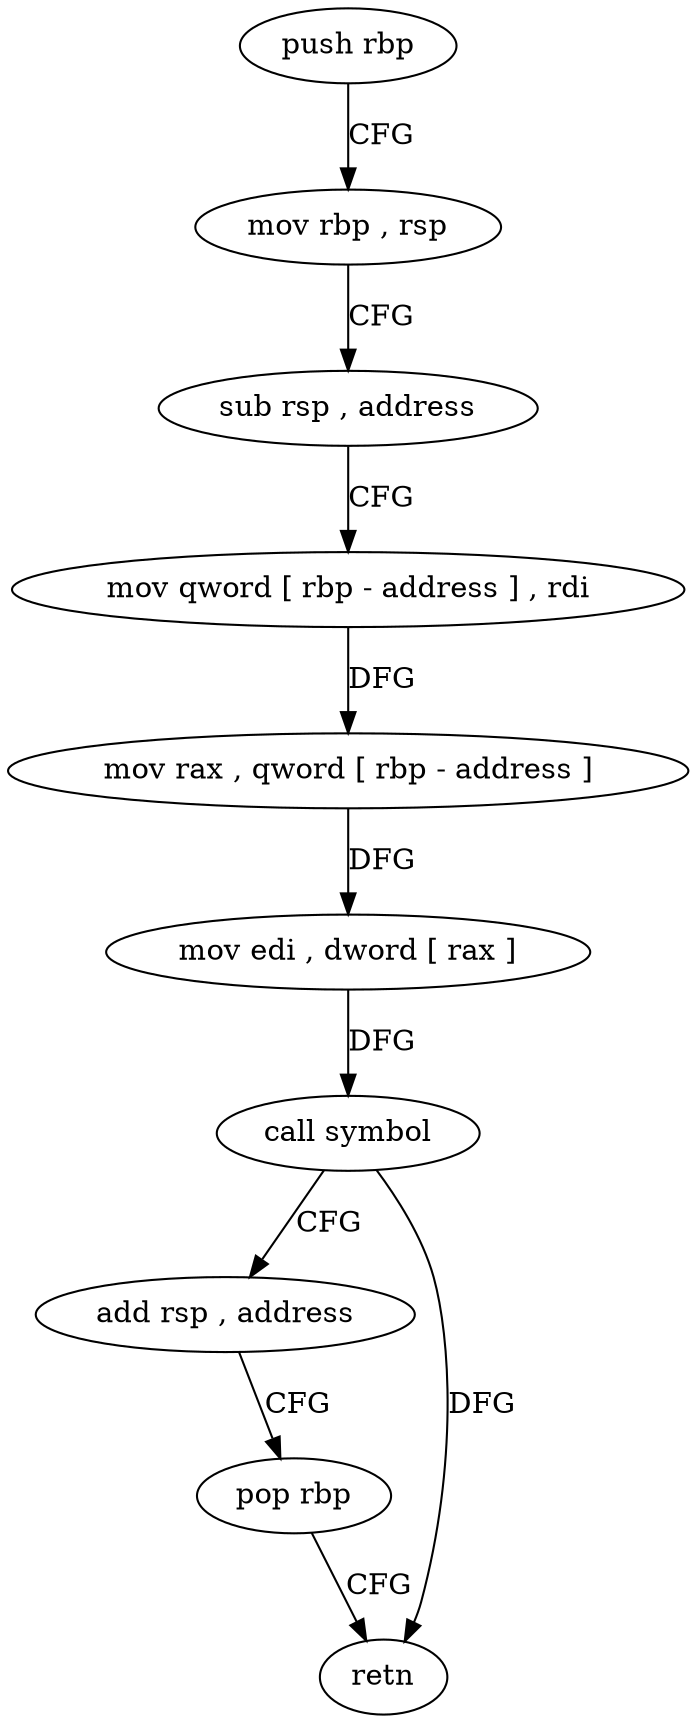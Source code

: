 digraph "func" {
"4278912" [label = "push rbp" ]
"4278913" [label = "mov rbp , rsp" ]
"4278916" [label = "sub rsp , address" ]
"4278920" [label = "mov qword [ rbp - address ] , rdi" ]
"4278924" [label = "mov rax , qword [ rbp - address ]" ]
"4278928" [label = "mov edi , dword [ rax ]" ]
"4278930" [label = "call symbol" ]
"4278935" [label = "add rsp , address" ]
"4278939" [label = "pop rbp" ]
"4278940" [label = "retn" ]
"4278912" -> "4278913" [ label = "CFG" ]
"4278913" -> "4278916" [ label = "CFG" ]
"4278916" -> "4278920" [ label = "CFG" ]
"4278920" -> "4278924" [ label = "DFG" ]
"4278924" -> "4278928" [ label = "DFG" ]
"4278928" -> "4278930" [ label = "DFG" ]
"4278930" -> "4278935" [ label = "CFG" ]
"4278930" -> "4278940" [ label = "DFG" ]
"4278935" -> "4278939" [ label = "CFG" ]
"4278939" -> "4278940" [ label = "CFG" ]
}
